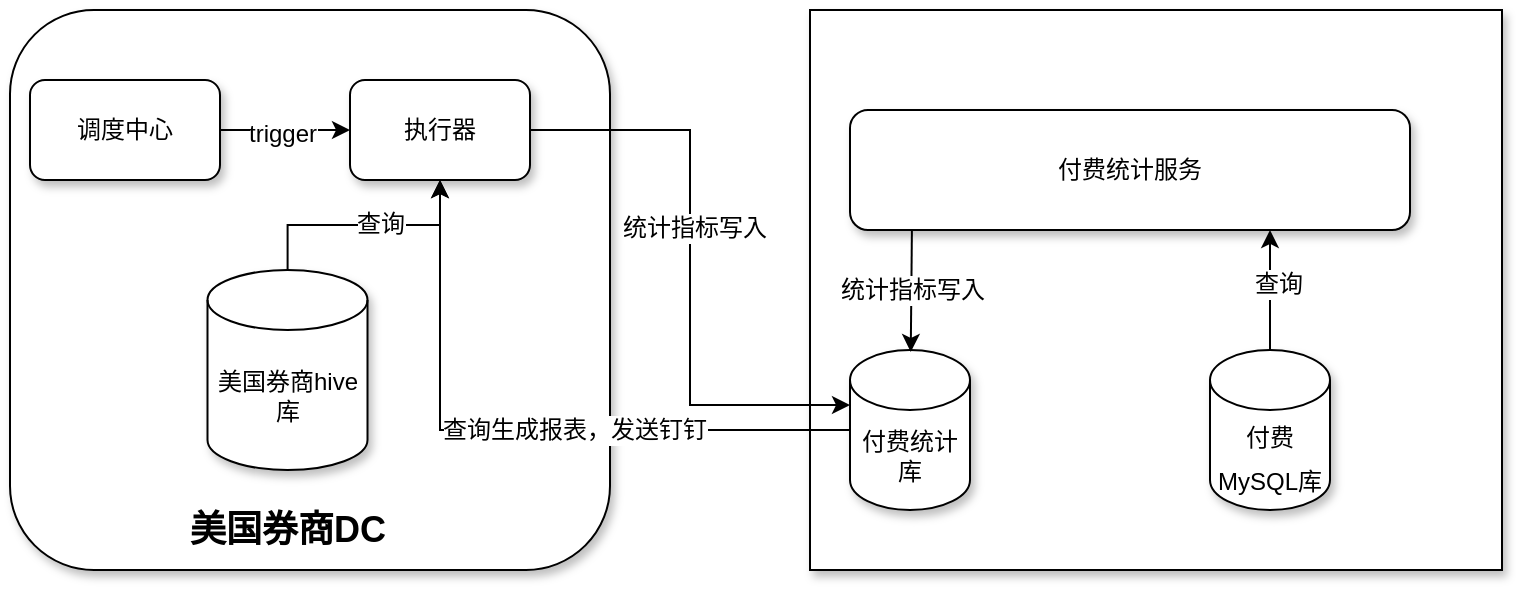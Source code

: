 <mxfile version="17.1.3" type="github">
  <diagram id="C5RBs43oDa-KdzZeNtuy" name="Page-1">
    <mxGraphModel dx="1186" dy="490" grid="1" gridSize="10" guides="1" tooltips="1" connect="1" arrows="1" fold="1" page="1" pageScale="1" pageWidth="827" pageHeight="1169" math="0" shadow="0">
      <root>
        <mxCell id="WIyWlLk6GJQsqaUBKTNV-0" />
        <mxCell id="WIyWlLk6GJQsqaUBKTNV-1" parent="WIyWlLk6GJQsqaUBKTNV-0" />
        <mxCell id="QZck41124kkJnY0-WQ5u-1" value="&lt;br&gt;&lt;br&gt;&lt;br&gt;&lt;br&gt;&lt;br&gt;&lt;br&gt;&lt;br&gt;" style="rounded=1;whiteSpace=wrap;html=1;shadow=1;" vertex="1" parent="WIyWlLk6GJQsqaUBKTNV-1">
          <mxGeometry x="30" y="250" width="300" height="280" as="geometry" />
        </mxCell>
        <mxCell id="QZck41124kkJnY0-WQ5u-20" value="" style="edgeStyle=orthogonalEdgeStyle;rounded=0;orthogonalLoop=1;jettySize=auto;html=1;fontSize=12;" edge="1" parent="WIyWlLk6GJQsqaUBKTNV-1" source="QZck41124kkJnY0-WQ5u-2" target="QZck41124kkJnY0-WQ5u-16">
          <mxGeometry relative="1" as="geometry" />
        </mxCell>
        <mxCell id="QZck41124kkJnY0-WQ5u-21" value="查询" style="edgeLabel;html=1;align=center;verticalAlign=middle;resizable=0;points=[];fontSize=12;" vertex="1" connectable="0" parent="QZck41124kkJnY0-WQ5u-20">
          <mxGeometry x="0.134" y="1" relative="1" as="geometry">
            <mxPoint as="offset" />
          </mxGeometry>
        </mxCell>
        <mxCell id="QZck41124kkJnY0-WQ5u-2" value="美国券商hive库" style="shape=cylinder3;whiteSpace=wrap;html=1;boundedLbl=1;backgroundOutline=1;size=15;shadow=1;" vertex="1" parent="WIyWlLk6GJQsqaUBKTNV-1">
          <mxGeometry x="128.75" y="380" width="80" height="100" as="geometry" />
        </mxCell>
        <mxCell id="QZck41124kkJnY0-WQ5u-4" value="&lt;font style=&quot;font-size: 18px&quot;&gt;&lt;b&gt;美国券商DC&lt;/b&gt;&lt;/font&gt;" style="text;html=1;strokeColor=none;fillColor=none;align=center;verticalAlign=middle;whiteSpace=wrap;rounded=0;shadow=1;" vertex="1" parent="WIyWlLk6GJQsqaUBKTNV-1">
          <mxGeometry x="110" y="480" width="117.5" height="60" as="geometry" />
        </mxCell>
        <mxCell id="QZck41124kkJnY0-WQ5u-7" value="" style="rounded=0;whiteSpace=wrap;html=1;shadow=1;fontSize=18;" vertex="1" parent="WIyWlLk6GJQsqaUBKTNV-1">
          <mxGeometry x="430" y="250" width="346" height="280" as="geometry" />
        </mxCell>
        <mxCell id="QZck41124kkJnY0-WQ5u-12" value="" style="edgeStyle=orthogonalEdgeStyle;rounded=0;orthogonalLoop=1;jettySize=auto;html=1;fontSize=12;entryX=0.75;entryY=1;entryDx=0;entryDy=0;" edge="1" parent="WIyWlLk6GJQsqaUBKTNV-1" source="QZck41124kkJnY0-WQ5u-8" target="QZck41124kkJnY0-WQ5u-9">
          <mxGeometry relative="1" as="geometry" />
        </mxCell>
        <mxCell id="QZck41124kkJnY0-WQ5u-13" value="查询" style="edgeLabel;html=1;align=center;verticalAlign=middle;resizable=0;points=[];fontSize=12;" vertex="1" connectable="0" parent="QZck41124kkJnY0-WQ5u-12">
          <mxGeometry x="0.15" y="-4" relative="1" as="geometry">
            <mxPoint y="1" as="offset" />
          </mxGeometry>
        </mxCell>
        <mxCell id="QZck41124kkJnY0-WQ5u-8" value="&lt;font style=&quot;font-size: 12px&quot;&gt;付费MySQL库&lt;/font&gt;" style="shape=cylinder3;whiteSpace=wrap;html=1;boundedLbl=1;backgroundOutline=1;size=15;shadow=1;fontSize=18;" vertex="1" parent="WIyWlLk6GJQsqaUBKTNV-1">
          <mxGeometry x="630" y="420" width="60" height="80" as="geometry" />
        </mxCell>
        <mxCell id="QZck41124kkJnY0-WQ5u-9" value="付费统计服务" style="rounded=1;whiteSpace=wrap;html=1;shadow=1;fontSize=12;" vertex="1" parent="WIyWlLk6GJQsqaUBKTNV-1">
          <mxGeometry x="450" y="300" width="280" height="60" as="geometry" />
        </mxCell>
        <mxCell id="QZck41124kkJnY0-WQ5u-28" value="" style="edgeStyle=orthogonalEdgeStyle;rounded=0;orthogonalLoop=1;jettySize=auto;html=1;fontSize=12;entryX=0.5;entryY=1;entryDx=0;entryDy=0;" edge="1" parent="WIyWlLk6GJQsqaUBKTNV-1" source="QZck41124kkJnY0-WQ5u-10" target="QZck41124kkJnY0-WQ5u-16">
          <mxGeometry relative="1" as="geometry">
            <mxPoint x="360" y="460" as="targetPoint" />
          </mxGeometry>
        </mxCell>
        <mxCell id="QZck41124kkJnY0-WQ5u-29" value="查询生成报表，发送钉钉" style="edgeLabel;html=1;align=center;verticalAlign=middle;resizable=0;points=[];fontSize=12;" vertex="1" connectable="0" parent="QZck41124kkJnY0-WQ5u-28">
          <mxGeometry x="-0.164" relative="1" as="geometry">
            <mxPoint as="offset" />
          </mxGeometry>
        </mxCell>
        <mxCell id="QZck41124kkJnY0-WQ5u-10" value="付费统计库" style="shape=cylinder3;whiteSpace=wrap;html=1;boundedLbl=1;backgroundOutline=1;size=15;shadow=1;fontSize=12;" vertex="1" parent="WIyWlLk6GJQsqaUBKTNV-1">
          <mxGeometry x="450" y="420" width="60" height="80" as="geometry" />
        </mxCell>
        <mxCell id="QZck41124kkJnY0-WQ5u-14" value="统计指标写入" style="endArrow=classic;html=1;rounded=0;fontSize=12;exitX=0.182;exitY=0.975;exitDx=0;exitDy=0;exitPerimeter=0;" edge="1" parent="WIyWlLk6GJQsqaUBKTNV-1">
          <mxGeometry width="50" height="50" relative="1" as="geometry">
            <mxPoint x="480.96" y="359.5" as="sourcePoint" />
            <mxPoint x="480.378" y="421" as="targetPoint" />
            <Array as="points" />
          </mxGeometry>
        </mxCell>
        <mxCell id="QZck41124kkJnY0-WQ5u-17" value="" style="edgeStyle=orthogonalEdgeStyle;rounded=0;orthogonalLoop=1;jettySize=auto;html=1;fontSize=12;" edge="1" parent="WIyWlLk6GJQsqaUBKTNV-1" source="QZck41124kkJnY0-WQ5u-15" target="QZck41124kkJnY0-WQ5u-16">
          <mxGeometry relative="1" as="geometry" />
        </mxCell>
        <mxCell id="QZck41124kkJnY0-WQ5u-18" value="trigger" style="edgeLabel;html=1;align=center;verticalAlign=middle;resizable=0;points=[];fontSize=12;" vertex="1" connectable="0" parent="QZck41124kkJnY0-WQ5u-17">
          <mxGeometry x="-0.053" y="-1" relative="1" as="geometry">
            <mxPoint y="1" as="offset" />
          </mxGeometry>
        </mxCell>
        <mxCell id="QZck41124kkJnY0-WQ5u-15" value="调度中心" style="rounded=1;whiteSpace=wrap;html=1;shadow=1;fontSize=12;" vertex="1" parent="WIyWlLk6GJQsqaUBKTNV-1">
          <mxGeometry x="40" y="285" width="95" height="50" as="geometry" />
        </mxCell>
        <mxCell id="QZck41124kkJnY0-WQ5u-22" value="" style="edgeStyle=orthogonalEdgeStyle;rounded=0;orthogonalLoop=1;jettySize=auto;html=1;fontSize=12;entryX=0;entryY=0;entryDx=0;entryDy=27.5;entryPerimeter=0;" edge="1" parent="WIyWlLk6GJQsqaUBKTNV-1" source="QZck41124kkJnY0-WQ5u-16" target="QZck41124kkJnY0-WQ5u-10">
          <mxGeometry relative="1" as="geometry" />
        </mxCell>
        <mxCell id="QZck41124kkJnY0-WQ5u-23" value="统计指标写入" style="edgeLabel;html=1;align=center;verticalAlign=middle;resizable=0;points=[];fontSize=12;" vertex="1" connectable="0" parent="QZck41124kkJnY0-WQ5u-22">
          <mxGeometry x="-0.143" y="2" relative="1" as="geometry">
            <mxPoint y="1" as="offset" />
          </mxGeometry>
        </mxCell>
        <mxCell id="QZck41124kkJnY0-WQ5u-16" value="执行器" style="rounded=1;whiteSpace=wrap;html=1;shadow=1;fontSize=12;" vertex="1" parent="WIyWlLk6GJQsqaUBKTNV-1">
          <mxGeometry x="200" y="285" width="90" height="50" as="geometry" />
        </mxCell>
      </root>
    </mxGraphModel>
  </diagram>
</mxfile>
